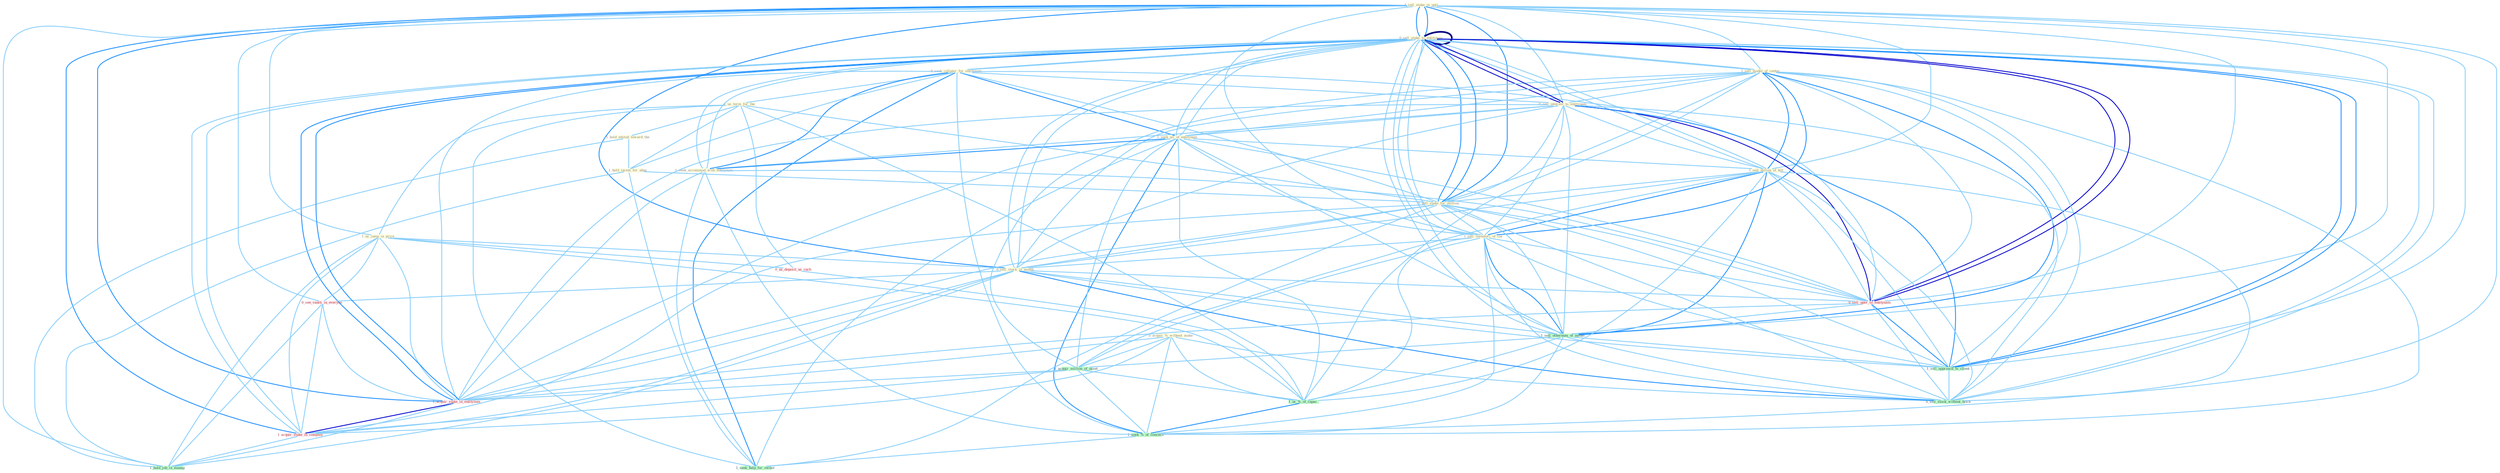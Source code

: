 Graph G{ 
    node
    [shape=polygon,style=filled,width=.5,height=.06,color="#BDFCC9",fixedsize=true,fontsize=4,
    fontcolor="#2f4f4f"];
    {node
    [color="#ffffe0", fontcolor="#8b7d6b"] "1_sell_stake_in_unit " "0_sell_stake_to_entitynam " "0_seek_collater_for_entitynam " "1_us_term_for_the " "1_sell_model_of_center " "0_sell_interest_to_entitynam " "1_seek_all_of_entitynam " "1_sell_billion_of_bill " "0_acquir_%_without_make " "1_seek_accommod_with_entitynam " "1_hold_attitud_toward_the " "1_hold_incent_for_abus " "0_sell_stake_for_million " "1_sell_inventori_of_car " "1_us_jump_in_price " "0_sell_stock_in_month "}
{node [color="#fff0f5", fontcolor="#b22222"] "0_sell_oper_to_entitynam " "0_see_vaniti_in_everyon " "0_us_deposit_as_cach " "1_acquir_stake_in_entitynam " "1_acquir_stake_in_compani " "0_sell_stake_to_entitynam "}
edge [color="#B0E2FF"];

	"1_sell_stake_in_unit " -- "0_sell_stake_to_entitynam " [w="2", color="#1e90ff" , len=0.8];
	"1_sell_stake_in_unit " -- "1_sell_model_of_center " [w="1", color="#87cefa" ];
	"1_sell_stake_in_unit " -- "0_sell_interest_to_entitynam " [w="1", color="#87cefa" ];
	"1_sell_stake_in_unit " -- "1_sell_billion_of_bill " [w="1", color="#87cefa" ];
	"1_sell_stake_in_unit " -- "0_sell_stake_for_million " [w="2", color="#1e90ff" , len=0.8];
	"1_sell_stake_in_unit " -- "1_sell_inventori_of_car " [w="1", color="#87cefa" ];
	"1_sell_stake_in_unit " -- "1_us_jump_in_price " [w="1", color="#87cefa" ];
	"1_sell_stake_in_unit " -- "0_sell_stock_in_month " [w="2", color="#1e90ff" , len=0.8];
	"1_sell_stake_in_unit " -- "0_sell_oper_to_entitynam " [w="1", color="#87cefa" ];
	"1_sell_stake_in_unit " -- "1_sell_othernum_of_model " [w="1", color="#87cefa" ];
	"1_sell_stake_in_unit " -- "0_see_vaniti_in_everyon " [w="1", color="#87cefa" ];
	"1_sell_stake_in_unit " -- "1_acquir_stake_in_entitynam " [w="2", color="#1e90ff" , len=0.8];
	"1_sell_stake_in_unit " -- "1_acquir_stake_in_compani " [w="2", color="#1e90ff" , len=0.8];
	"1_sell_stake_in_unit " -- "0_sell_stake_to_entitynam " [w="2", color="#1e90ff" , len=0.8];
	"1_sell_stake_in_unit " -- "1_sell_approach_to_client " [w="1", color="#87cefa" ];
	"1_sell_stake_in_unit " -- "1_hold_job_in_manag " [w="1", color="#87cefa" ];
	"1_sell_stake_in_unit " -- "0_sell_stock_without_hitch " [w="1", color="#87cefa" ];
	"0_sell_stake_to_entitynam " -- "0_seek_collater_for_entitynam " [w="1", color="#87cefa" ];
	"0_sell_stake_to_entitynam " -- "1_sell_model_of_center " [w="1", color="#87cefa" ];
	"0_sell_stake_to_entitynam " -- "0_sell_interest_to_entitynam " [w="3", color="#0000cd" , len=0.6];
	"0_sell_stake_to_entitynam " -- "1_seek_all_of_entitynam " [w="1", color="#87cefa" ];
	"0_sell_stake_to_entitynam " -- "1_sell_billion_of_bill " [w="1", color="#87cefa" ];
	"0_sell_stake_to_entitynam " -- "1_seek_accommod_with_entitynam " [w="1", color="#87cefa" ];
	"0_sell_stake_to_entitynam " -- "0_sell_stake_for_million " [w="2", color="#1e90ff" , len=0.8];
	"0_sell_stake_to_entitynam " -- "1_sell_inventori_of_car " [w="1", color="#87cefa" ];
	"0_sell_stake_to_entitynam " -- "0_sell_stock_in_month " [w="1", color="#87cefa" ];
	"0_sell_stake_to_entitynam " -- "0_sell_oper_to_entitynam " [w="3", color="#0000cd" , len=0.6];
	"0_sell_stake_to_entitynam " -- "1_sell_othernum_of_model " [w="1", color="#87cefa" ];
	"0_sell_stake_to_entitynam " -- "1_acquir_stake_in_entitynam " [w="2", color="#1e90ff" , len=0.8];
	"0_sell_stake_to_entitynam " -- "1_acquir_stake_in_compani " [w="1", color="#87cefa" ];
	"0_sell_stake_to_entitynam " -- "0_sell_stake_to_entitynam " [w="4", style=bold, color="#000080", len=0.4];
	"0_sell_stake_to_entitynam " -- "1_sell_approach_to_client " [w="2", color="#1e90ff" , len=0.8];
	"0_sell_stake_to_entitynam " -- "0_sell_stock_without_hitch " [w="1", color="#87cefa" ];
	"0_seek_collater_for_entitynam " -- "1_us_term_for_the " [w="1", color="#87cefa" ];
	"0_seek_collater_for_entitynam " -- "0_sell_interest_to_entitynam " [w="1", color="#87cefa" ];
	"0_seek_collater_for_entitynam " -- "1_seek_all_of_entitynam " [w="2", color="#1e90ff" , len=0.8];
	"0_seek_collater_for_entitynam " -- "1_seek_accommod_with_entitynam " [w="2", color="#1e90ff" , len=0.8];
	"0_seek_collater_for_entitynam " -- "1_hold_incent_for_abus " [w="1", color="#87cefa" ];
	"0_seek_collater_for_entitynam " -- "0_sell_stake_for_million " [w="1", color="#87cefa" ];
	"0_seek_collater_for_entitynam " -- "0_sell_oper_to_entitynam " [w="1", color="#87cefa" ];
	"0_seek_collater_for_entitynam " -- "1_acquir_stake_in_entitynam " [w="1", color="#87cefa" ];
	"0_seek_collater_for_entitynam " -- "0_sell_stake_to_entitynam " [w="1", color="#87cefa" ];
	"0_seek_collater_for_entitynam " -- "1_seek_%_of_concern " [w="1", color="#87cefa" ];
	"0_seek_collater_for_entitynam " -- "1_seek_help_for_owner " [w="2", color="#1e90ff" , len=0.8];
	"1_us_term_for_the " -- "1_hold_attitud_toward_the " [w="1", color="#87cefa" ];
	"1_us_term_for_the " -- "1_hold_incent_for_abus " [w="1", color="#87cefa" ];
	"1_us_term_for_the " -- "0_sell_stake_for_million " [w="1", color="#87cefa" ];
	"1_us_term_for_the " -- "1_us_jump_in_price " [w="1", color="#87cefa" ];
	"1_us_term_for_the " -- "0_us_deposit_as_cach " [w="1", color="#87cefa" ];
	"1_us_term_for_the " -- "1_us_%_of_capac " [w="1", color="#87cefa" ];
	"1_us_term_for_the " -- "1_seek_help_for_owner " [w="1", color="#87cefa" ];
	"1_sell_model_of_center " -- "0_sell_interest_to_entitynam " [w="1", color="#87cefa" ];
	"1_sell_model_of_center " -- "1_seek_all_of_entitynam " [w="1", color="#87cefa" ];
	"1_sell_model_of_center " -- "1_sell_billion_of_bill " [w="2", color="#1e90ff" , len=0.8];
	"1_sell_model_of_center " -- "0_sell_stake_for_million " [w="1", color="#87cefa" ];
	"1_sell_model_of_center " -- "1_sell_inventori_of_car " [w="2", color="#1e90ff" , len=0.8];
	"1_sell_model_of_center " -- "0_sell_stock_in_month " [w="1", color="#87cefa" ];
	"1_sell_model_of_center " -- "0_sell_oper_to_entitynam " [w="1", color="#87cefa" ];
	"1_sell_model_of_center " -- "1_sell_othernum_of_model " [w="2", color="#1e90ff" , len=0.8];
	"1_sell_model_of_center " -- "1_acquir_million_of_asset " [w="1", color="#87cefa" ];
	"1_sell_model_of_center " -- "0_sell_stake_to_entitynam " [w="1", color="#87cefa" ];
	"1_sell_model_of_center " -- "1_us_%_of_capac " [w="1", color="#87cefa" ];
	"1_sell_model_of_center " -- "1_sell_approach_to_client " [w="1", color="#87cefa" ];
	"1_sell_model_of_center " -- "0_sell_stock_without_hitch " [w="1", color="#87cefa" ];
	"1_sell_model_of_center " -- "1_seek_%_of_concern " [w="1", color="#87cefa" ];
	"0_sell_interest_to_entitynam " -- "1_seek_all_of_entitynam " [w="1", color="#87cefa" ];
	"0_sell_interest_to_entitynam " -- "1_sell_billion_of_bill " [w="1", color="#87cefa" ];
	"0_sell_interest_to_entitynam " -- "1_seek_accommod_with_entitynam " [w="1", color="#87cefa" ];
	"0_sell_interest_to_entitynam " -- "0_sell_stake_for_million " [w="1", color="#87cefa" ];
	"0_sell_interest_to_entitynam " -- "1_sell_inventori_of_car " [w="1", color="#87cefa" ];
	"0_sell_interest_to_entitynam " -- "0_sell_stock_in_month " [w="1", color="#87cefa" ];
	"0_sell_interest_to_entitynam " -- "0_sell_oper_to_entitynam " [w="3", color="#0000cd" , len=0.6];
	"0_sell_interest_to_entitynam " -- "1_sell_othernum_of_model " [w="1", color="#87cefa" ];
	"0_sell_interest_to_entitynam " -- "1_acquir_stake_in_entitynam " [w="1", color="#87cefa" ];
	"0_sell_interest_to_entitynam " -- "0_sell_stake_to_entitynam " [w="3", color="#0000cd" , len=0.6];
	"0_sell_interest_to_entitynam " -- "1_sell_approach_to_client " [w="2", color="#1e90ff" , len=0.8];
	"0_sell_interest_to_entitynam " -- "0_sell_stock_without_hitch " [w="1", color="#87cefa" ];
	"1_seek_all_of_entitynam " -- "1_sell_billion_of_bill " [w="1", color="#87cefa" ];
	"1_seek_all_of_entitynam " -- "1_seek_accommod_with_entitynam " [w="2", color="#1e90ff" , len=0.8];
	"1_seek_all_of_entitynam " -- "1_sell_inventori_of_car " [w="1", color="#87cefa" ];
	"1_seek_all_of_entitynam " -- "0_sell_oper_to_entitynam " [w="1", color="#87cefa" ];
	"1_seek_all_of_entitynam " -- "1_sell_othernum_of_model " [w="1", color="#87cefa" ];
	"1_seek_all_of_entitynam " -- "1_acquir_million_of_asset " [w="1", color="#87cefa" ];
	"1_seek_all_of_entitynam " -- "1_acquir_stake_in_entitynam " [w="1", color="#87cefa" ];
	"1_seek_all_of_entitynam " -- "0_sell_stake_to_entitynam " [w="1", color="#87cefa" ];
	"1_seek_all_of_entitynam " -- "1_us_%_of_capac " [w="1", color="#87cefa" ];
	"1_seek_all_of_entitynam " -- "1_seek_%_of_concern " [w="2", color="#1e90ff" , len=0.8];
	"1_seek_all_of_entitynam " -- "1_seek_help_for_owner " [w="1", color="#87cefa" ];
	"1_sell_billion_of_bill " -- "0_sell_stake_for_million " [w="1", color="#87cefa" ];
	"1_sell_billion_of_bill " -- "1_sell_inventori_of_car " [w="2", color="#1e90ff" , len=0.8];
	"1_sell_billion_of_bill " -- "0_sell_stock_in_month " [w="1", color="#87cefa" ];
	"1_sell_billion_of_bill " -- "0_sell_oper_to_entitynam " [w="1", color="#87cefa" ];
	"1_sell_billion_of_bill " -- "1_sell_othernum_of_model " [w="2", color="#1e90ff" , len=0.8];
	"1_sell_billion_of_bill " -- "1_acquir_million_of_asset " [w="1", color="#87cefa" ];
	"1_sell_billion_of_bill " -- "0_sell_stake_to_entitynam " [w="1", color="#87cefa" ];
	"1_sell_billion_of_bill " -- "1_us_%_of_capac " [w="1", color="#87cefa" ];
	"1_sell_billion_of_bill " -- "1_sell_approach_to_client " [w="1", color="#87cefa" ];
	"1_sell_billion_of_bill " -- "0_sell_stock_without_hitch " [w="1", color="#87cefa" ];
	"1_sell_billion_of_bill " -- "1_seek_%_of_concern " [w="1", color="#87cefa" ];
	"0_acquir_%_without_make " -- "1_acquir_million_of_asset " [w="1", color="#87cefa" ];
	"0_acquir_%_without_make " -- "1_acquir_stake_in_entitynam " [w="1", color="#87cefa" ];
	"0_acquir_%_without_make " -- "1_acquir_stake_in_compani " [w="1", color="#87cefa" ];
	"0_acquir_%_without_make " -- "1_us_%_of_capac " [w="1", color="#87cefa" ];
	"0_acquir_%_without_make " -- "0_sell_stock_without_hitch " [w="1", color="#87cefa" ];
	"0_acquir_%_without_make " -- "1_seek_%_of_concern " [w="1", color="#87cefa" ];
	"1_seek_accommod_with_entitynam " -- "0_sell_oper_to_entitynam " [w="1", color="#87cefa" ];
	"1_seek_accommod_with_entitynam " -- "1_acquir_stake_in_entitynam " [w="1", color="#87cefa" ];
	"1_seek_accommod_with_entitynam " -- "0_sell_stake_to_entitynam " [w="1", color="#87cefa" ];
	"1_seek_accommod_with_entitynam " -- "1_seek_%_of_concern " [w="1", color="#87cefa" ];
	"1_seek_accommod_with_entitynam " -- "1_seek_help_for_owner " [w="1", color="#87cefa" ];
	"1_hold_attitud_toward_the " -- "1_hold_incent_for_abus " [w="1", color="#87cefa" ];
	"1_hold_attitud_toward_the " -- "1_hold_job_in_manag " [w="1", color="#87cefa" ];
	"1_hold_incent_for_abus " -- "0_sell_stake_for_million " [w="1", color="#87cefa" ];
	"1_hold_incent_for_abus " -- "1_hold_job_in_manag " [w="1", color="#87cefa" ];
	"1_hold_incent_for_abus " -- "1_seek_help_for_owner " [w="1", color="#87cefa" ];
	"0_sell_stake_for_million " -- "1_sell_inventori_of_car " [w="1", color="#87cefa" ];
	"0_sell_stake_for_million " -- "0_sell_stock_in_month " [w="1", color="#87cefa" ];
	"0_sell_stake_for_million " -- "0_sell_oper_to_entitynam " [w="1", color="#87cefa" ];
	"0_sell_stake_for_million " -- "1_sell_othernum_of_model " [w="1", color="#87cefa" ];
	"0_sell_stake_for_million " -- "1_acquir_stake_in_entitynam " [w="1", color="#87cefa" ];
	"0_sell_stake_for_million " -- "1_acquir_stake_in_compani " [w="1", color="#87cefa" ];
	"0_sell_stake_for_million " -- "0_sell_stake_to_entitynam " [w="2", color="#1e90ff" , len=0.8];
	"0_sell_stake_for_million " -- "1_sell_approach_to_client " [w="1", color="#87cefa" ];
	"0_sell_stake_for_million " -- "0_sell_stock_without_hitch " [w="1", color="#87cefa" ];
	"0_sell_stake_for_million " -- "1_seek_help_for_owner " [w="1", color="#87cefa" ];
	"1_sell_inventori_of_car " -- "0_sell_stock_in_month " [w="1", color="#87cefa" ];
	"1_sell_inventori_of_car " -- "0_sell_oper_to_entitynam " [w="1", color="#87cefa" ];
	"1_sell_inventori_of_car " -- "1_sell_othernum_of_model " [w="2", color="#1e90ff" , len=0.8];
	"1_sell_inventori_of_car " -- "1_acquir_million_of_asset " [w="1", color="#87cefa" ];
	"1_sell_inventori_of_car " -- "0_sell_stake_to_entitynam " [w="1", color="#87cefa" ];
	"1_sell_inventori_of_car " -- "1_us_%_of_capac " [w="1", color="#87cefa" ];
	"1_sell_inventori_of_car " -- "1_sell_approach_to_client " [w="1", color="#87cefa" ];
	"1_sell_inventori_of_car " -- "0_sell_stock_without_hitch " [w="1", color="#87cefa" ];
	"1_sell_inventori_of_car " -- "1_seek_%_of_concern " [w="1", color="#87cefa" ];
	"1_us_jump_in_price " -- "0_sell_stock_in_month " [w="1", color="#87cefa" ];
	"1_us_jump_in_price " -- "0_see_vaniti_in_everyon " [w="1", color="#87cefa" ];
	"1_us_jump_in_price " -- "0_us_deposit_as_cach " [w="1", color="#87cefa" ];
	"1_us_jump_in_price " -- "1_acquir_stake_in_entitynam " [w="1", color="#87cefa" ];
	"1_us_jump_in_price " -- "1_acquir_stake_in_compani " [w="1", color="#87cefa" ];
	"1_us_jump_in_price " -- "1_us_%_of_capac " [w="1", color="#87cefa" ];
	"1_us_jump_in_price " -- "1_hold_job_in_manag " [w="1", color="#87cefa" ];
	"0_sell_stock_in_month " -- "0_sell_oper_to_entitynam " [w="1", color="#87cefa" ];
	"0_sell_stock_in_month " -- "1_sell_othernum_of_model " [w="1", color="#87cefa" ];
	"0_sell_stock_in_month " -- "0_see_vaniti_in_everyon " [w="1", color="#87cefa" ];
	"0_sell_stock_in_month " -- "1_acquir_stake_in_entitynam " [w="1", color="#87cefa" ];
	"0_sell_stock_in_month " -- "1_acquir_stake_in_compani " [w="1", color="#87cefa" ];
	"0_sell_stock_in_month " -- "0_sell_stake_to_entitynam " [w="1", color="#87cefa" ];
	"0_sell_stock_in_month " -- "1_sell_approach_to_client " [w="1", color="#87cefa" ];
	"0_sell_stock_in_month " -- "1_hold_job_in_manag " [w="1", color="#87cefa" ];
	"0_sell_stock_in_month " -- "0_sell_stock_without_hitch " [w="2", color="#1e90ff" , len=0.8];
	"0_sell_oper_to_entitynam " -- "1_sell_othernum_of_model " [w="1", color="#87cefa" ];
	"0_sell_oper_to_entitynam " -- "1_acquir_stake_in_entitynam " [w="1", color="#87cefa" ];
	"0_sell_oper_to_entitynam " -- "0_sell_stake_to_entitynam " [w="3", color="#0000cd" , len=0.6];
	"0_sell_oper_to_entitynam " -- "1_sell_approach_to_client " [w="2", color="#1e90ff" , len=0.8];
	"0_sell_oper_to_entitynam " -- "0_sell_stock_without_hitch " [w="1", color="#87cefa" ];
	"1_sell_othernum_of_model " -- "1_acquir_million_of_asset " [w="1", color="#87cefa" ];
	"1_sell_othernum_of_model " -- "0_sell_stake_to_entitynam " [w="1", color="#87cefa" ];
	"1_sell_othernum_of_model " -- "1_us_%_of_capac " [w="1", color="#87cefa" ];
	"1_sell_othernum_of_model " -- "1_sell_approach_to_client " [w="1", color="#87cefa" ];
	"1_sell_othernum_of_model " -- "0_sell_stock_without_hitch " [w="1", color="#87cefa" ];
	"1_sell_othernum_of_model " -- "1_seek_%_of_concern " [w="1", color="#87cefa" ];
	"0_see_vaniti_in_everyon " -- "1_acquir_stake_in_entitynam " [w="1", color="#87cefa" ];
	"0_see_vaniti_in_everyon " -- "1_acquir_stake_in_compani " [w="1", color="#87cefa" ];
	"0_see_vaniti_in_everyon " -- "1_hold_job_in_manag " [w="1", color="#87cefa" ];
	"1_acquir_million_of_asset " -- "1_acquir_stake_in_entitynam " [w="1", color="#87cefa" ];
	"1_acquir_million_of_asset " -- "1_acquir_stake_in_compani " [w="1", color="#87cefa" ];
	"1_acquir_million_of_asset " -- "1_us_%_of_capac " [w="1", color="#87cefa" ];
	"1_acquir_million_of_asset " -- "1_seek_%_of_concern " [w="1", color="#87cefa" ];
	"0_us_deposit_as_cach " -- "1_us_%_of_capac " [w="1", color="#87cefa" ];
	"1_acquir_stake_in_entitynam " -- "1_acquir_stake_in_compani " [w="3", color="#0000cd" , len=0.6];
	"1_acquir_stake_in_entitynam " -- "0_sell_stake_to_entitynam " [w="2", color="#1e90ff" , len=0.8];
	"1_acquir_stake_in_entitynam " -- "1_hold_job_in_manag " [w="1", color="#87cefa" ];
	"1_acquir_stake_in_compani " -- "0_sell_stake_to_entitynam " [w="1", color="#87cefa" ];
	"1_acquir_stake_in_compani " -- "1_hold_job_in_manag " [w="1", color="#87cefa" ];
	"0_sell_stake_to_entitynam " -- "1_sell_approach_to_client " [w="2", color="#1e90ff" , len=0.8];
	"0_sell_stake_to_entitynam " -- "0_sell_stock_without_hitch " [w="1", color="#87cefa" ];
	"1_us_%_of_capac " -- "1_seek_%_of_concern " [w="2", color="#1e90ff" , len=0.8];
	"1_sell_approach_to_client " -- "0_sell_stock_without_hitch " [w="1", color="#87cefa" ];
	"1_seek_%_of_concern " -- "1_seek_help_for_owner " [w="1", color="#87cefa" ];
}